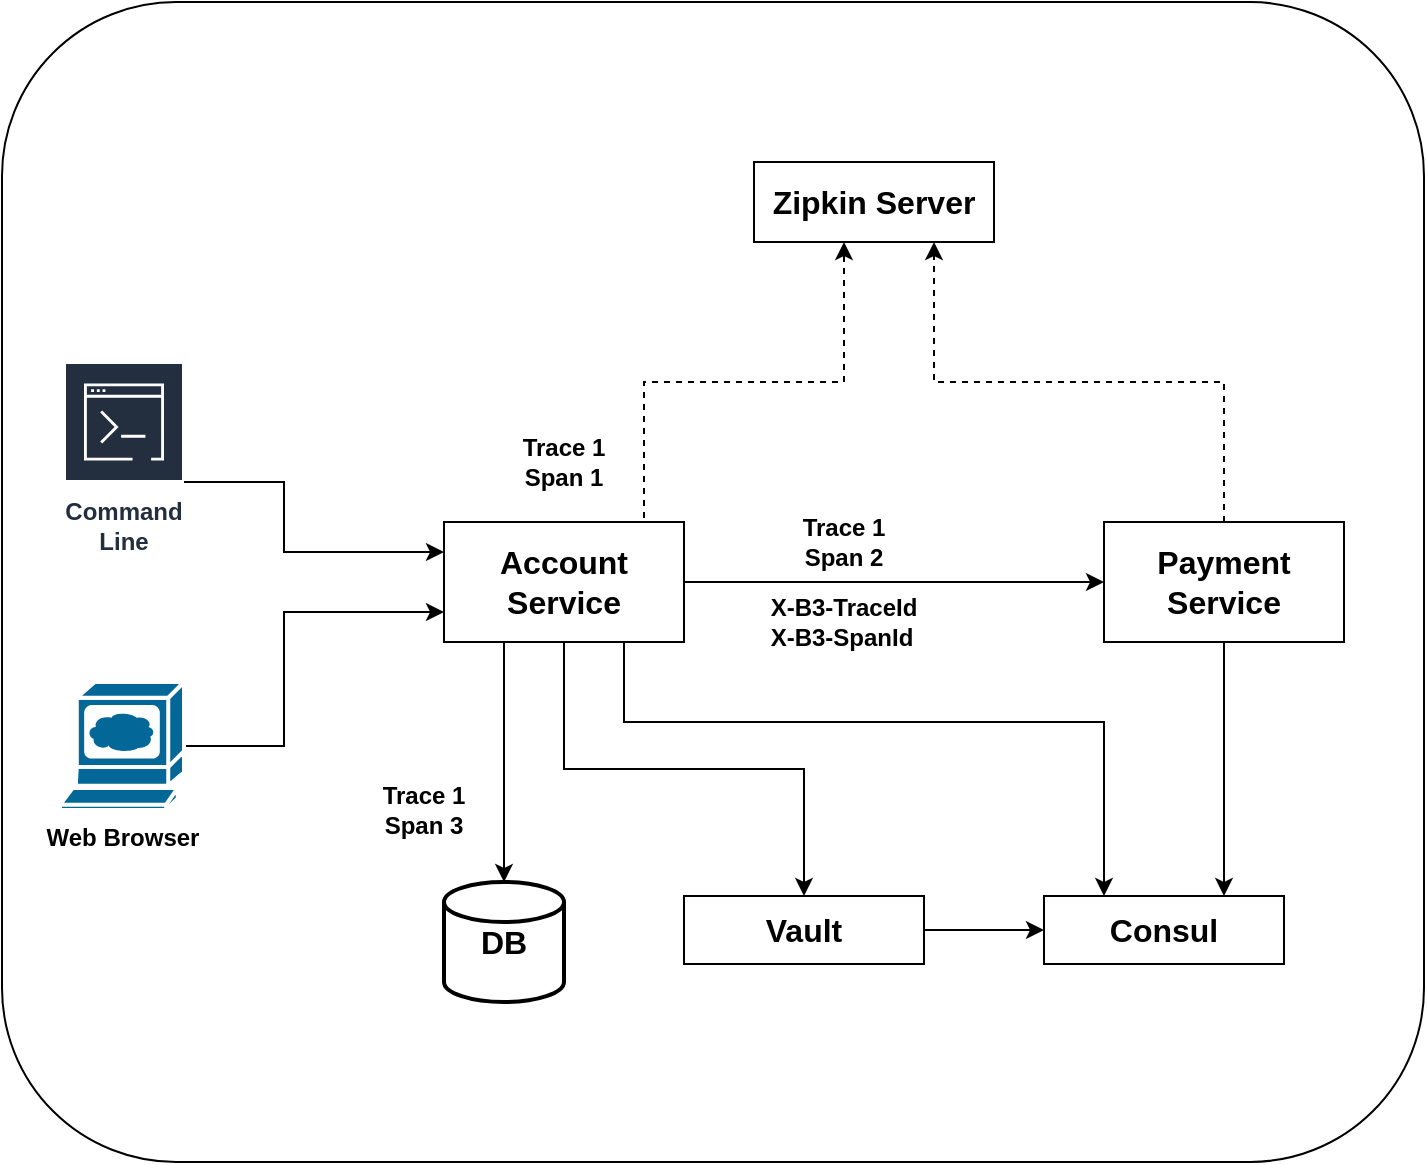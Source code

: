 <mxfile version="10.7.7" type="device"><diagram id="EAYVHSLb_HjenG4VrwTu" name="Page-1"><mxGraphModel dx="1606" dy="1640" grid="1" gridSize="10" guides="1" tooltips="1" connect="1" arrows="1" fold="1" page="1" pageScale="1" pageWidth="850" pageHeight="1100" math="0" shadow="0"><root><mxCell id="0"/><mxCell id="1" parent="0"/><mxCell id="axbum5OVLtlgj1TiueiS-1" value="" style="rounded=1;whiteSpace=wrap;html=1;" parent="1" vertex="1"><mxGeometry x="-141" y="-60" width="711" height="580" as="geometry"/></mxCell><mxCell id="axbum5OVLtlgj1TiueiS-5" style="edgeStyle=orthogonalEdgeStyle;rounded=0;orthogonalLoop=1;jettySize=auto;html=1;exitX=1;exitY=0.5;exitDx=0;exitDy=0;entryX=0;entryY=0.5;entryDx=0;entryDy=0;" parent="1" source="axbum5OVLtlgj1TiueiS-3" target="axbum5OVLtlgj1TiueiS-4" edge="1"><mxGeometry relative="1" as="geometry"/></mxCell><mxCell id="axbum5OVLtlgj1TiueiS-19" style="edgeStyle=orthogonalEdgeStyle;rounded=0;orthogonalLoop=1;jettySize=auto;html=1;" parent="1" source="axbum5OVLtlgj1TiueiS-3" target="axbum5OVLtlgj1TiueiS-17" edge="1"><mxGeometry relative="1" as="geometry"><Array as="points"><mxPoint x="110" y="300"/><mxPoint x="110" y="300"/></Array></mxGeometry></mxCell><mxCell id="vD4PDSzmGyTpWaJdOvpV-3" style="edgeStyle=orthogonalEdgeStyle;rounded=0;orthogonalLoop=1;jettySize=auto;html=1;exitX=0.5;exitY=0;exitDx=0;exitDy=0;entryX=0.375;entryY=1;entryDx=0;entryDy=0;dashed=1;entryPerimeter=0;" parent="1" source="axbum5OVLtlgj1TiueiS-3" target="vD4PDSzmGyTpWaJdOvpV-2" edge="1"><mxGeometry relative="1" as="geometry"><Array as="points"><mxPoint x="180" y="200"/><mxPoint x="180" y="130"/><mxPoint x="280" y="130"/></Array></mxGeometry></mxCell><mxCell id="vD4PDSzmGyTpWaJdOvpV-7" style="edgeStyle=orthogonalEdgeStyle;rounded=0;orthogonalLoop=1;jettySize=auto;html=1;exitX=0.75;exitY=1;exitDx=0;exitDy=0;entryX=0.25;entryY=0;entryDx=0;entryDy=0;" parent="1" source="axbum5OVLtlgj1TiueiS-3" target="vD4PDSzmGyTpWaJdOvpV-5" edge="1"><mxGeometry relative="1" as="geometry"><Array as="points"><mxPoint x="170" y="300"/><mxPoint x="410" y="300"/></Array></mxGeometry></mxCell><mxCell id="5fI_LrxvP_IwmxF7rKQ7-2" style="edgeStyle=orthogonalEdgeStyle;rounded=0;orthogonalLoop=1;jettySize=auto;html=1;exitX=0.5;exitY=1;exitDx=0;exitDy=0;" edge="1" parent="1" source="axbum5OVLtlgj1TiueiS-3" target="5fI_LrxvP_IwmxF7rKQ7-1"><mxGeometry relative="1" as="geometry"/></mxCell><mxCell id="axbum5OVLtlgj1TiueiS-3" value="&lt;b&gt;&lt;font style=&quot;font-size: 16px&quot;&gt;Account Service&lt;/font&gt;&lt;/b&gt;" style="rounded=0;whiteSpace=wrap;html=1;" parent="1" vertex="1"><mxGeometry x="80" y="200" width="120" height="60" as="geometry"/></mxCell><mxCell id="vD4PDSzmGyTpWaJdOvpV-4" style="edgeStyle=orthogonalEdgeStyle;rounded=0;orthogonalLoop=1;jettySize=auto;html=1;exitX=0.5;exitY=0;exitDx=0;exitDy=0;entryX=0.75;entryY=1;entryDx=0;entryDy=0;dashed=1;" parent="1" source="axbum5OVLtlgj1TiueiS-4" target="vD4PDSzmGyTpWaJdOvpV-2" edge="1"><mxGeometry relative="1" as="geometry"/></mxCell><mxCell id="vD4PDSzmGyTpWaJdOvpV-6" style="edgeStyle=orthogonalEdgeStyle;rounded=0;orthogonalLoop=1;jettySize=auto;html=1;exitX=0.5;exitY=1;exitDx=0;exitDy=0;entryX=0.75;entryY=0;entryDx=0;entryDy=0;" parent="1" source="axbum5OVLtlgj1TiueiS-4" target="vD4PDSzmGyTpWaJdOvpV-5" edge="1"><mxGeometry relative="1" as="geometry"/></mxCell><mxCell id="axbum5OVLtlgj1TiueiS-4" value="&lt;b&gt;&lt;font style=&quot;font-size: 16px&quot;&gt;Payment Service&lt;/font&gt;&lt;/b&gt;" style="rounded=0;whiteSpace=wrap;html=1;" parent="1" vertex="1"><mxGeometry x="410" y="200" width="120" height="60" as="geometry"/></mxCell><mxCell id="axbum5OVLtlgj1TiueiS-14" style="edgeStyle=orthogonalEdgeStyle;rounded=0;orthogonalLoop=1;jettySize=auto;html=1;exitX=1;exitY=0.5;exitDx=0;exitDy=0;exitPerimeter=0;entryX=0;entryY=0.75;entryDx=0;entryDy=0;" parent="1" source="axbum5OVLtlgj1TiueiS-7" target="axbum5OVLtlgj1TiueiS-3" edge="1"><mxGeometry relative="1" as="geometry"><Array as="points"><mxPoint y="312"/><mxPoint y="245"/></Array></mxGeometry></mxCell><mxCell id="axbum5OVLtlgj1TiueiS-7" value="&lt;b&gt;Web Browser&lt;/b&gt;" style="shape=mxgraph.cisco.computers_and_peripherals.web_browser;html=1;dashed=0;fillColor=#036897;strokeColor=#ffffff;strokeWidth=2;verticalLabelPosition=bottom;verticalAlign=top" parent="1" vertex="1"><mxGeometry x="-112" y="280" width="62" height="64" as="geometry"/></mxCell><mxCell id="axbum5OVLtlgj1TiueiS-13" style="edgeStyle=orthogonalEdgeStyle;rounded=0;orthogonalLoop=1;jettySize=auto;html=1;entryX=0;entryY=0.25;entryDx=0;entryDy=0;" parent="1" source="axbum5OVLtlgj1TiueiS-12" target="axbum5OVLtlgj1TiueiS-3" edge="1"><mxGeometry relative="1" as="geometry"><Array as="points"><mxPoint y="180"/><mxPoint y="215"/></Array></mxGeometry></mxCell><mxCell id="axbum5OVLtlgj1TiueiS-12" value="&lt;font style=&quot;font-size: 12px&quot;&gt;Command Line&lt;/font&gt;" style="outlineConnect=0;fontColor=#232F3E;gradientColor=none;strokeColor=#ffffff;fillColor=#232F3E;dashed=0;verticalLabelPosition=middle;verticalAlign=bottom;align=center;html=1;whiteSpace=wrap;fontSize=10;fontStyle=1;spacing=3;shape=mxgraph.aws4.productIcon;prIcon=mxgraph.aws4.command_line_interface;" parent="1" vertex="1"><mxGeometry x="-110" y="120" width="60" height="100" as="geometry"/></mxCell><mxCell id="axbum5OVLtlgj1TiueiS-17" value="&lt;b&gt;&lt;font style=&quot;font-size: 16px&quot;&gt;DB&lt;/font&gt;&lt;/b&gt;" style="strokeWidth=2;html=1;shape=mxgraph.flowchart.database;whiteSpace=wrap;" parent="1" vertex="1"><mxGeometry x="80" y="380" width="60" height="60" as="geometry"/></mxCell><mxCell id="axbum5OVLtlgj1TiueiS-20" value="&lt;b&gt;Trace 1&lt;br&gt;Span 2&lt;/b&gt;&lt;br&gt;" style="text;html=1;strokeColor=none;fillColor=none;align=center;verticalAlign=middle;whiteSpace=wrap;rounded=0;" parent="1" vertex="1"><mxGeometry x="250" y="200" width="60" height="20" as="geometry"/></mxCell><mxCell id="axbum5OVLtlgj1TiueiS-22" value="&lt;b&gt;Trace 1&lt;br&gt;Span 3&lt;/b&gt;&lt;br&gt;" style="text;html=1;strokeColor=none;fillColor=none;align=center;verticalAlign=middle;whiteSpace=wrap;rounded=0;" parent="1" vertex="1"><mxGeometry x="40" y="334" width="60" height="20" as="geometry"/></mxCell><mxCell id="axbum5OVLtlgj1TiueiS-23" value="&lt;b&gt;Trace 1&lt;br&gt;Span 1&lt;/b&gt;&lt;br&gt;" style="text;html=1;strokeColor=none;fillColor=none;align=center;verticalAlign=middle;whiteSpace=wrap;rounded=0;" parent="1" vertex="1"><mxGeometry x="110" y="160" width="60" height="20" as="geometry"/></mxCell><mxCell id="axbum5OVLtlgj1TiueiS-26" value="&lt;pre&gt;&lt;div style=&quot;text-align: left&quot;&gt;&lt;span style=&quot;font-family: &amp;#34;helvetica&amp;#34; ; white-space: normal&quot;&gt;&lt;b&gt;X-B3-TraceId&lt;/b&gt;&lt;/span&gt;&lt;/div&gt;&lt;div style=&quot;text-align: left&quot;&gt;&lt;span style=&quot;font-family: &amp;#34;helvetica&amp;#34; ; white-space: normal&quot;&gt;&lt;b&gt;X-B3-SpanId&lt;/b&gt;&lt;/span&gt;&lt;/div&gt;&lt;/pre&gt;" style="text;html=1;strokeColor=none;fillColor=none;align=center;verticalAlign=middle;whiteSpace=wrap;rounded=0;" parent="1" vertex="1"><mxGeometry x="235" y="240" width="90" height="20" as="geometry"/></mxCell><mxCell id="vD4PDSzmGyTpWaJdOvpV-2" value="&lt;b&gt;&lt;font style=&quot;font-size: 16px&quot;&gt;Zipkin Server&lt;/font&gt;&lt;/b&gt;" style="rounded=0;whiteSpace=wrap;html=1;" parent="1" vertex="1"><mxGeometry x="235" y="20" width="120" height="40" as="geometry"/></mxCell><mxCell id="vD4PDSzmGyTpWaJdOvpV-5" value="&lt;b&gt;&lt;font style=&quot;font-size: 16px&quot;&gt;Consul&lt;/font&gt;&lt;/b&gt;" style="rounded=0;whiteSpace=wrap;html=1;" parent="1" vertex="1"><mxGeometry x="380" y="387" width="120" height="34" as="geometry"/></mxCell><mxCell id="5fI_LrxvP_IwmxF7rKQ7-3" style="edgeStyle=orthogonalEdgeStyle;rounded=0;orthogonalLoop=1;jettySize=auto;html=1;exitX=1;exitY=0.5;exitDx=0;exitDy=0;entryX=0;entryY=0.5;entryDx=0;entryDy=0;" edge="1" parent="1" source="5fI_LrxvP_IwmxF7rKQ7-1" target="vD4PDSzmGyTpWaJdOvpV-5"><mxGeometry relative="1" as="geometry"/></mxCell><mxCell id="5fI_LrxvP_IwmxF7rKQ7-1" value="&lt;b&gt;&lt;font style=&quot;font-size: 16px&quot;&gt;Vault&lt;/font&gt;&lt;/b&gt;" style="rounded=0;whiteSpace=wrap;html=1;" vertex="1" parent="1"><mxGeometry x="200" y="387" width="120" height="34" as="geometry"/></mxCell></root></mxGraphModel></diagram></mxfile>